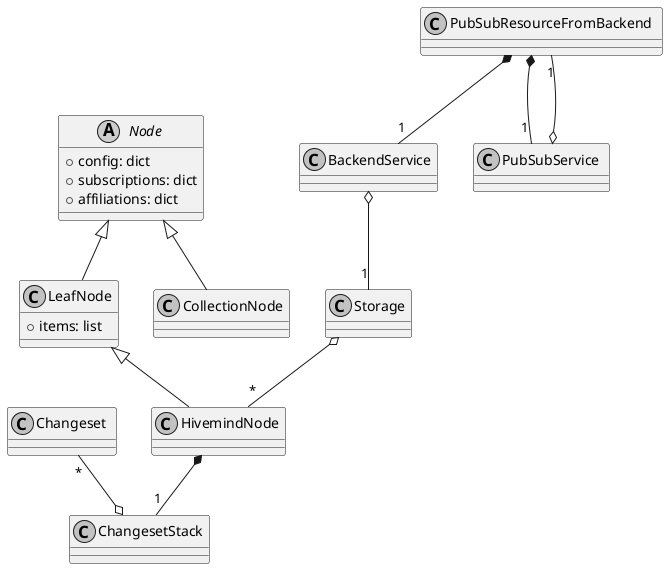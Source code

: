 @startuml idavoll-classes.svg
' inkscape -z -D --file=idavoll-classes.svg --export-pdf=idavoll-classes.pdf --export-area-drawing

skinparam monochrome true
skinparam defaultFontName Times New Roman
skinparam activityFontName Times New Roman
skinparam activityArrowFontName Times New Roman
skinparam circledCharacterFontName Times New Roman
skinparam classArrowFontName Times New Roman
skinparam classAttributeFontName Times New Roman
skinparam classFontName Times New Roman
skinparam classStereotypeFontName Times New Roman
skinparam noteFontName Times New Roman
skinparam titleFontName Times New Roman
skinparam footerFontName Times New Roman
skinparam headerFontName Times New Roman
' skinparam classAttributeIconSize 0

"Node " <|-- "LeafNode "
"Node " <|-- "CollectionNode "
"LeafNode " <|-- "HivemindNode "

"ChangesetStack " o-up- "*" "Changeset  "
"HivemindNode " *-- "1" "ChangesetStack " 
"Storage " o-- "*" "HivemindNode "
"BackendService " o-- "1" "Storage "
"PubSubResourceFromBackend  " *-- "1" "BackendService "
"PubSubService  " o-- "1" "PubSubResourceFromBackend  "
"PubSubResourceFromBackend  " *-- "1" "PubSubService  "

abstract class "Node " {
+config: dict
+subscriptions: dict
+affiliations: dict
}

class "LeafNode " {
+items: list
}

@enduml